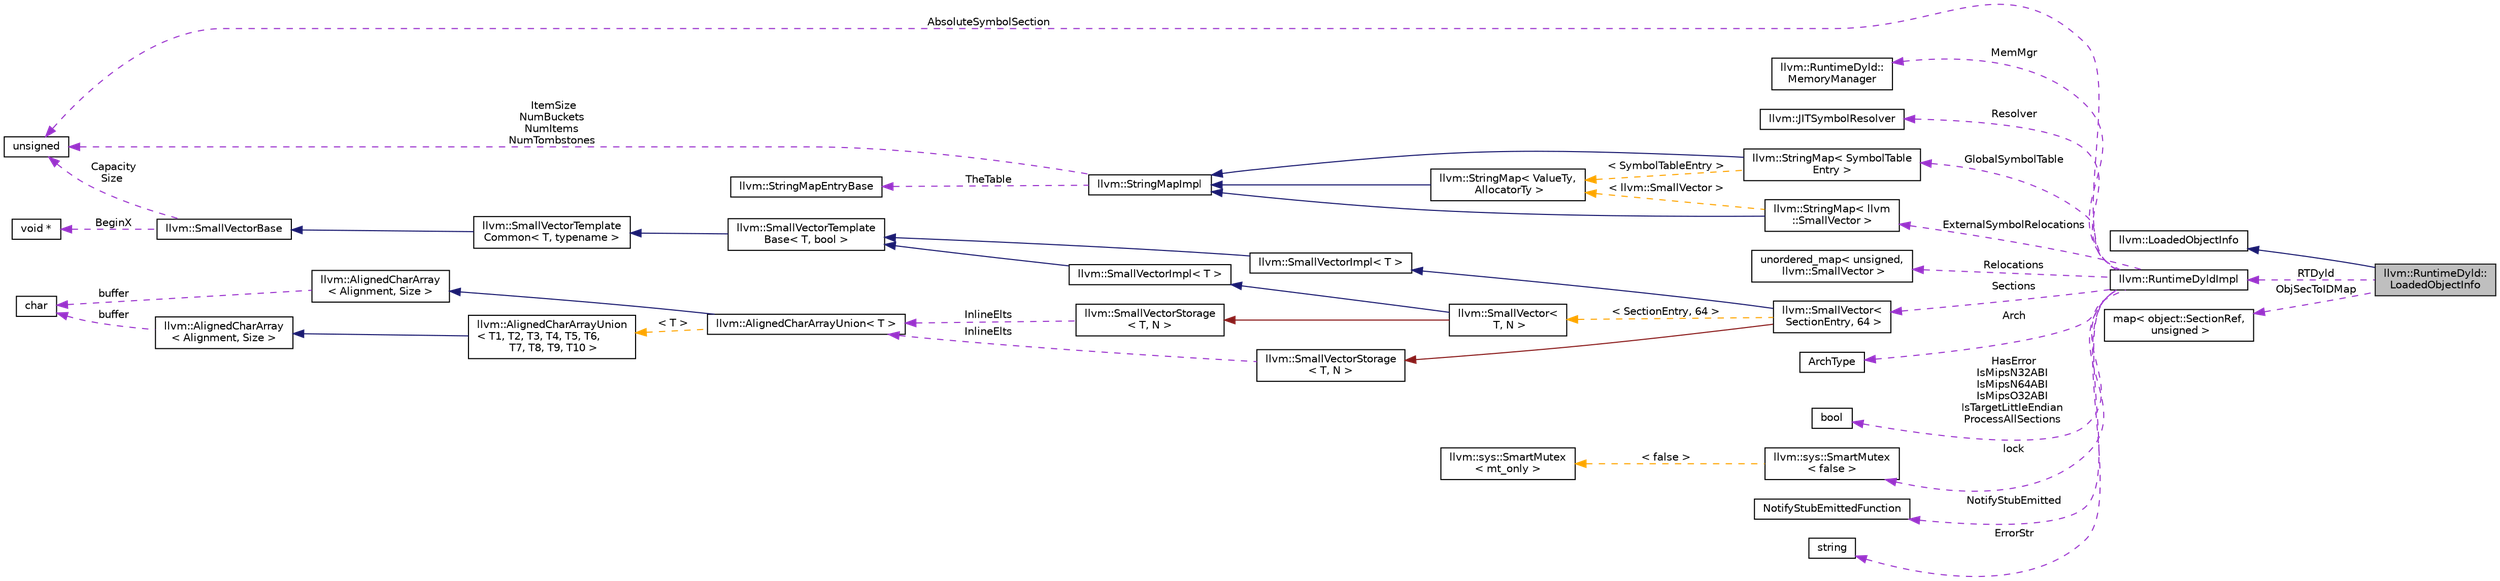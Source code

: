 digraph "llvm::RuntimeDyld::LoadedObjectInfo"
{
 // LATEX_PDF_SIZE
  bgcolor="transparent";
  edge [fontname="Helvetica",fontsize="10",labelfontname="Helvetica",labelfontsize="10"];
  node [fontname="Helvetica",fontsize="10",shape="box"];
  rankdir="LR";
  Node1 [label="llvm::RuntimeDyld::\lLoadedObjectInfo",height=0.2,width=0.4,color="black", fillcolor="grey75", style="filled", fontcolor="black",tooltip="Information about the loaded object."];
  Node2 -> Node1 [dir="back",color="midnightblue",fontsize="10",style="solid",fontname="Helvetica"];
  Node2 [label="llvm::LoadedObjectInfo",height=0.2,width=0.4,color="black",URL="$classllvm_1_1LoadedObjectInfo.html",tooltip="An inferface for inquiring the load address of a loaded object file to be used by the DIContext imple..."];
  Node3 -> Node1 [dir="back",color="darkorchid3",fontsize="10",style="dashed",label=" RTDyld" ,fontname="Helvetica"];
  Node3 [label="llvm::RuntimeDyldImpl",height=0.2,width=0.4,color="black",URL="$classllvm_1_1RuntimeDyldImpl.html",tooltip=" "];
  Node4 -> Node3 [dir="back",color="darkorchid3",fontsize="10",style="dashed",label=" AbsoluteSymbolSection" ,fontname="Helvetica"];
  Node4 [label="unsigned",height=0.2,width=0.4,color="black",URL="$classunsigned.html",tooltip=" "];
  Node5 -> Node3 [dir="back",color="darkorchid3",fontsize="10",style="dashed",label=" MemMgr" ,fontname="Helvetica"];
  Node5 [label="llvm::RuntimeDyld::\lMemoryManager",height=0.2,width=0.4,color="black",URL="$classllvm_1_1RuntimeDyld_1_1MemoryManager.html",tooltip="Memory Management."];
  Node6 -> Node3 [dir="back",color="darkorchid3",fontsize="10",style="dashed",label=" Resolver" ,fontname="Helvetica"];
  Node6 [label="llvm::JITSymbolResolver",height=0.2,width=0.4,color="black",URL="$classllvm_1_1JITSymbolResolver.html",tooltip="Symbol resolution interface."];
  Node7 -> Node3 [dir="back",color="darkorchid3",fontsize="10",style="dashed",label=" Sections" ,fontname="Helvetica"];
  Node7 [label="llvm::SmallVector\<\l SectionEntry, 64 \>",height=0.2,width=0.4,color="black",URL="$classllvm_1_1SmallVector.html",tooltip=" "];
  Node8 -> Node7 [dir="back",color="midnightblue",fontsize="10",style="solid",fontname="Helvetica"];
  Node8 [label="llvm::SmallVectorImpl\< T \>",height=0.2,width=0.4,color="black",URL="$classllvm_1_1SmallVectorImpl.html",tooltip="This class consists of common code factored out of the SmallVector class to reduce code duplication b..."];
  Node9 -> Node8 [dir="back",color="midnightblue",fontsize="10",style="solid",fontname="Helvetica"];
  Node9 [label="llvm::SmallVectorTemplate\lBase\< T, bool \>",height=0.2,width=0.4,color="black",URL="$classllvm_1_1SmallVectorTemplateBase.html",tooltip="SmallVectorTemplateBase<TriviallyCopyable = false> - This is where we put method implementations that..."];
  Node10 -> Node9 [dir="back",color="midnightblue",fontsize="10",style="solid",fontname="Helvetica"];
  Node10 [label="llvm::SmallVectorTemplate\lCommon\< T, typename \>",height=0.2,width=0.4,color="black",URL="$classllvm_1_1SmallVectorTemplateCommon.html",tooltip="This is the part of SmallVectorTemplateBase which does not depend on whether the type T is a POD."];
  Node11 -> Node10 [dir="back",color="midnightblue",fontsize="10",style="solid",fontname="Helvetica"];
  Node11 [label="llvm::SmallVectorBase",height=0.2,width=0.4,color="black",URL="$classllvm_1_1SmallVectorBase.html",tooltip="This is all the non-templated stuff common to all SmallVectors."];
  Node12 -> Node11 [dir="back",color="darkorchid3",fontsize="10",style="dashed",label=" BeginX" ,fontname="Helvetica"];
  Node12 [label="void *",height=0.2,width=0.4,color="black",tooltip=" "];
  Node4 -> Node11 [dir="back",color="darkorchid3",fontsize="10",style="dashed",label=" Capacity\nSize" ,fontname="Helvetica"];
  Node13 -> Node7 [dir="back",color="firebrick4",fontsize="10",style="solid",fontname="Helvetica"];
  Node13 [label="llvm::SmallVectorStorage\l\< T, N \>",height=0.2,width=0.4,color="black",URL="$structllvm_1_1SmallVectorStorage.html",tooltip="Storage for the SmallVector elements."];
  Node14 -> Node13 [dir="back",color="darkorchid3",fontsize="10",style="dashed",label=" InlineElts" ,fontname="Helvetica"];
  Node14 [label="llvm::AlignedCharArrayUnion\< T \>",height=0.2,width=0.4,color="black",URL="$structllvm_1_1AlignedCharArrayUnion.html",tooltip=" "];
  Node15 -> Node14 [dir="back",color="midnightblue",fontsize="10",style="solid",fontname="Helvetica"];
  Node15 [label="llvm::AlignedCharArray\l\< Alignment, Size \>",height=0.2,width=0.4,color="black",URL="$structllvm_1_1AlignedCharArray.html",tooltip="Helper for building an aligned character array type."];
  Node16 -> Node15 [dir="back",color="darkorchid3",fontsize="10",style="dashed",label=" buffer" ,fontname="Helvetica"];
  Node16 [label="char",height=0.2,width=0.4,color="black",URL="$classchar.html",tooltip=" "];
  Node17 -> Node14 [dir="back",color="orange",fontsize="10",style="dashed",label=" \< T \>" ,fontname="Helvetica"];
  Node17 [label="llvm::AlignedCharArrayUnion\l\< T1, T2, T3, T4, T5, T6,\l T7, T8, T9, T10 \>",height=0.2,width=0.4,color="black",URL="$structllvm_1_1AlignedCharArrayUnion.html",tooltip="This union template exposes a suitably aligned and sized character array member which can hold elemen..."];
  Node18 -> Node17 [dir="back",color="midnightblue",fontsize="10",style="solid",fontname="Helvetica"];
  Node18 [label="llvm::AlignedCharArray\l\< Alignment, Size \>",height=0.2,width=0.4,color="black",URL="$structllvm_1_1AlignedCharArray.html",tooltip="Helper for building an aligned character array type."];
  Node16 -> Node18 [dir="back",color="darkorchid3",fontsize="10",style="dashed",label=" buffer" ,fontname="Helvetica"];
  Node19 -> Node7 [dir="back",color="orange",fontsize="10",style="dashed",label=" \< SectionEntry, 64 \>" ,fontname="Helvetica"];
  Node19 [label="llvm::SmallVector\<\l T, N \>",height=0.2,width=0.4,color="black",URL="$classllvm_1_1SmallVector.html",tooltip="This is a 'vector' (really, a variable-sized array), optimized for the case when the array is small."];
  Node20 -> Node19 [dir="back",color="midnightblue",fontsize="10",style="solid",fontname="Helvetica"];
  Node20 [label="llvm::SmallVectorImpl\< T \>",height=0.2,width=0.4,color="black",URL="$classllvm_1_1SmallVectorImpl.html",tooltip="This class consists of common code factored out of the SmallVector class to reduce code duplication b..."];
  Node9 -> Node20 [dir="back",color="midnightblue",fontsize="10",style="solid",fontname="Helvetica"];
  Node21 -> Node19 [dir="back",color="firebrick4",fontsize="10",style="solid",fontname="Helvetica"];
  Node21 [label="llvm::SmallVectorStorage\l\< T, N \>",height=0.2,width=0.4,color="black",URL="$structllvm_1_1SmallVectorStorage.html",tooltip="Storage for the SmallVector elements."];
  Node14 -> Node21 [dir="back",color="darkorchid3",fontsize="10",style="dashed",label=" InlineElts" ,fontname="Helvetica"];
  Node22 -> Node3 [dir="back",color="darkorchid3",fontsize="10",style="dashed",label=" GlobalSymbolTable" ,fontname="Helvetica"];
  Node22 [label="llvm::StringMap\< SymbolTable\lEntry \>",height=0.2,width=0.4,color="black",URL="$classllvm_1_1StringMap.html",tooltip=" "];
  Node23 -> Node22 [dir="back",color="midnightblue",fontsize="10",style="solid",fontname="Helvetica"];
  Node23 [label="llvm::StringMapImpl",height=0.2,width=0.4,color="black",URL="$classllvm_1_1StringMapImpl.html",tooltip="StringMapImpl - This is the base class of StringMap that is shared among all of its instantiations."];
  Node24 -> Node23 [dir="back",color="darkorchid3",fontsize="10",style="dashed",label=" TheTable" ,fontname="Helvetica"];
  Node24 [label="llvm::StringMapEntryBase",height=0.2,width=0.4,color="black",URL="$classllvm_1_1StringMapEntryBase.html",tooltip="StringMapEntryBase - Shared base class of StringMapEntry instances."];
  Node4 -> Node23 [dir="back",color="darkorchid3",fontsize="10",style="dashed",label=" ItemSize\nNumBuckets\nNumItems\nNumTombstones" ,fontname="Helvetica"];
  Node25 -> Node22 [dir="back",color="orange",fontsize="10",style="dashed",label=" \< SymbolTableEntry \>" ,fontname="Helvetica"];
  Node25 [label="llvm::StringMap\< ValueTy,\l AllocatorTy \>",height=0.2,width=0.4,color="black",URL="$classllvm_1_1StringMap.html",tooltip="StringMap - This is an unconventional map that is specialized for handling keys that are \"strings\",..."];
  Node23 -> Node25 [dir="back",color="midnightblue",fontsize="10",style="solid",fontname="Helvetica"];
  Node26 -> Node3 [dir="back",color="darkorchid3",fontsize="10",style="dashed",label=" Relocations" ,fontname="Helvetica"];
  Node26 [label="unordered_map\< unsigned,\l llvm::SmallVector \>",height=0.2,width=0.4,color="black",tooltip=" "];
  Node27 -> Node3 [dir="back",color="darkorchid3",fontsize="10",style="dashed",label=" ExternalSymbolRelocations" ,fontname="Helvetica"];
  Node27 [label="llvm::StringMap\< llvm\l::SmallVector \>",height=0.2,width=0.4,color="black",URL="$classllvm_1_1StringMap.html",tooltip=" "];
  Node23 -> Node27 [dir="back",color="midnightblue",fontsize="10",style="solid",fontname="Helvetica"];
  Node25 -> Node27 [dir="back",color="orange",fontsize="10",style="dashed",label=" \< llvm::SmallVector \>" ,fontname="Helvetica"];
  Node28 -> Node3 [dir="back",color="darkorchid3",fontsize="10",style="dashed",label=" Arch" ,fontname="Helvetica"];
  Node28 [label="ArchType",height=0.2,width=0.4,color="black",tooltip=" "];
  Node29 -> Node3 [dir="back",color="darkorchid3",fontsize="10",style="dashed",label=" HasError\nIsMipsN32ABI\nIsMipsN64ABI\nIsMipsO32ABI\nIsTargetLittleEndian\nProcessAllSections" ,fontname="Helvetica"];
  Node29 [label="bool",height=0.2,width=0.4,color="black",URL="$classbool.html",tooltip=" "];
  Node30 -> Node3 [dir="back",color="darkorchid3",fontsize="10",style="dashed",label=" lock" ,fontname="Helvetica"];
  Node30 [label="llvm::sys::SmartMutex\l\< false \>",height=0.2,width=0.4,color="black",URL="$classllvm_1_1sys_1_1SmartMutex.html",tooltip=" "];
  Node31 -> Node30 [dir="back",color="orange",fontsize="10",style="dashed",label=" \< false \>" ,fontname="Helvetica"];
  Node31 [label="llvm::sys::SmartMutex\l\< mt_only \>",height=0.2,width=0.4,color="black",URL="$classllvm_1_1sys_1_1SmartMutex.html",tooltip="SmartMutex - A mutex with a compile time constant parameter that indicates whether this mutex should ..."];
  Node32 -> Node3 [dir="back",color="darkorchid3",fontsize="10",style="dashed",label=" NotifyStubEmitted" ,fontname="Helvetica"];
  Node32 [label="NotifyStubEmittedFunction",height=0.2,width=0.4,color="black",tooltip=" "];
  Node33 -> Node3 [dir="back",color="darkorchid3",fontsize="10",style="dashed",label=" ErrorStr" ,fontname="Helvetica"];
  Node33 [label="string",height=0.2,width=0.4,color="black",tooltip=" "];
  Node34 -> Node1 [dir="back",color="darkorchid3",fontsize="10",style="dashed",label=" ObjSecToIDMap" ,fontname="Helvetica"];
  Node34 [label="map\< object::SectionRef,\l unsigned \>",height=0.2,width=0.4,color="black",tooltip=" "];
}
